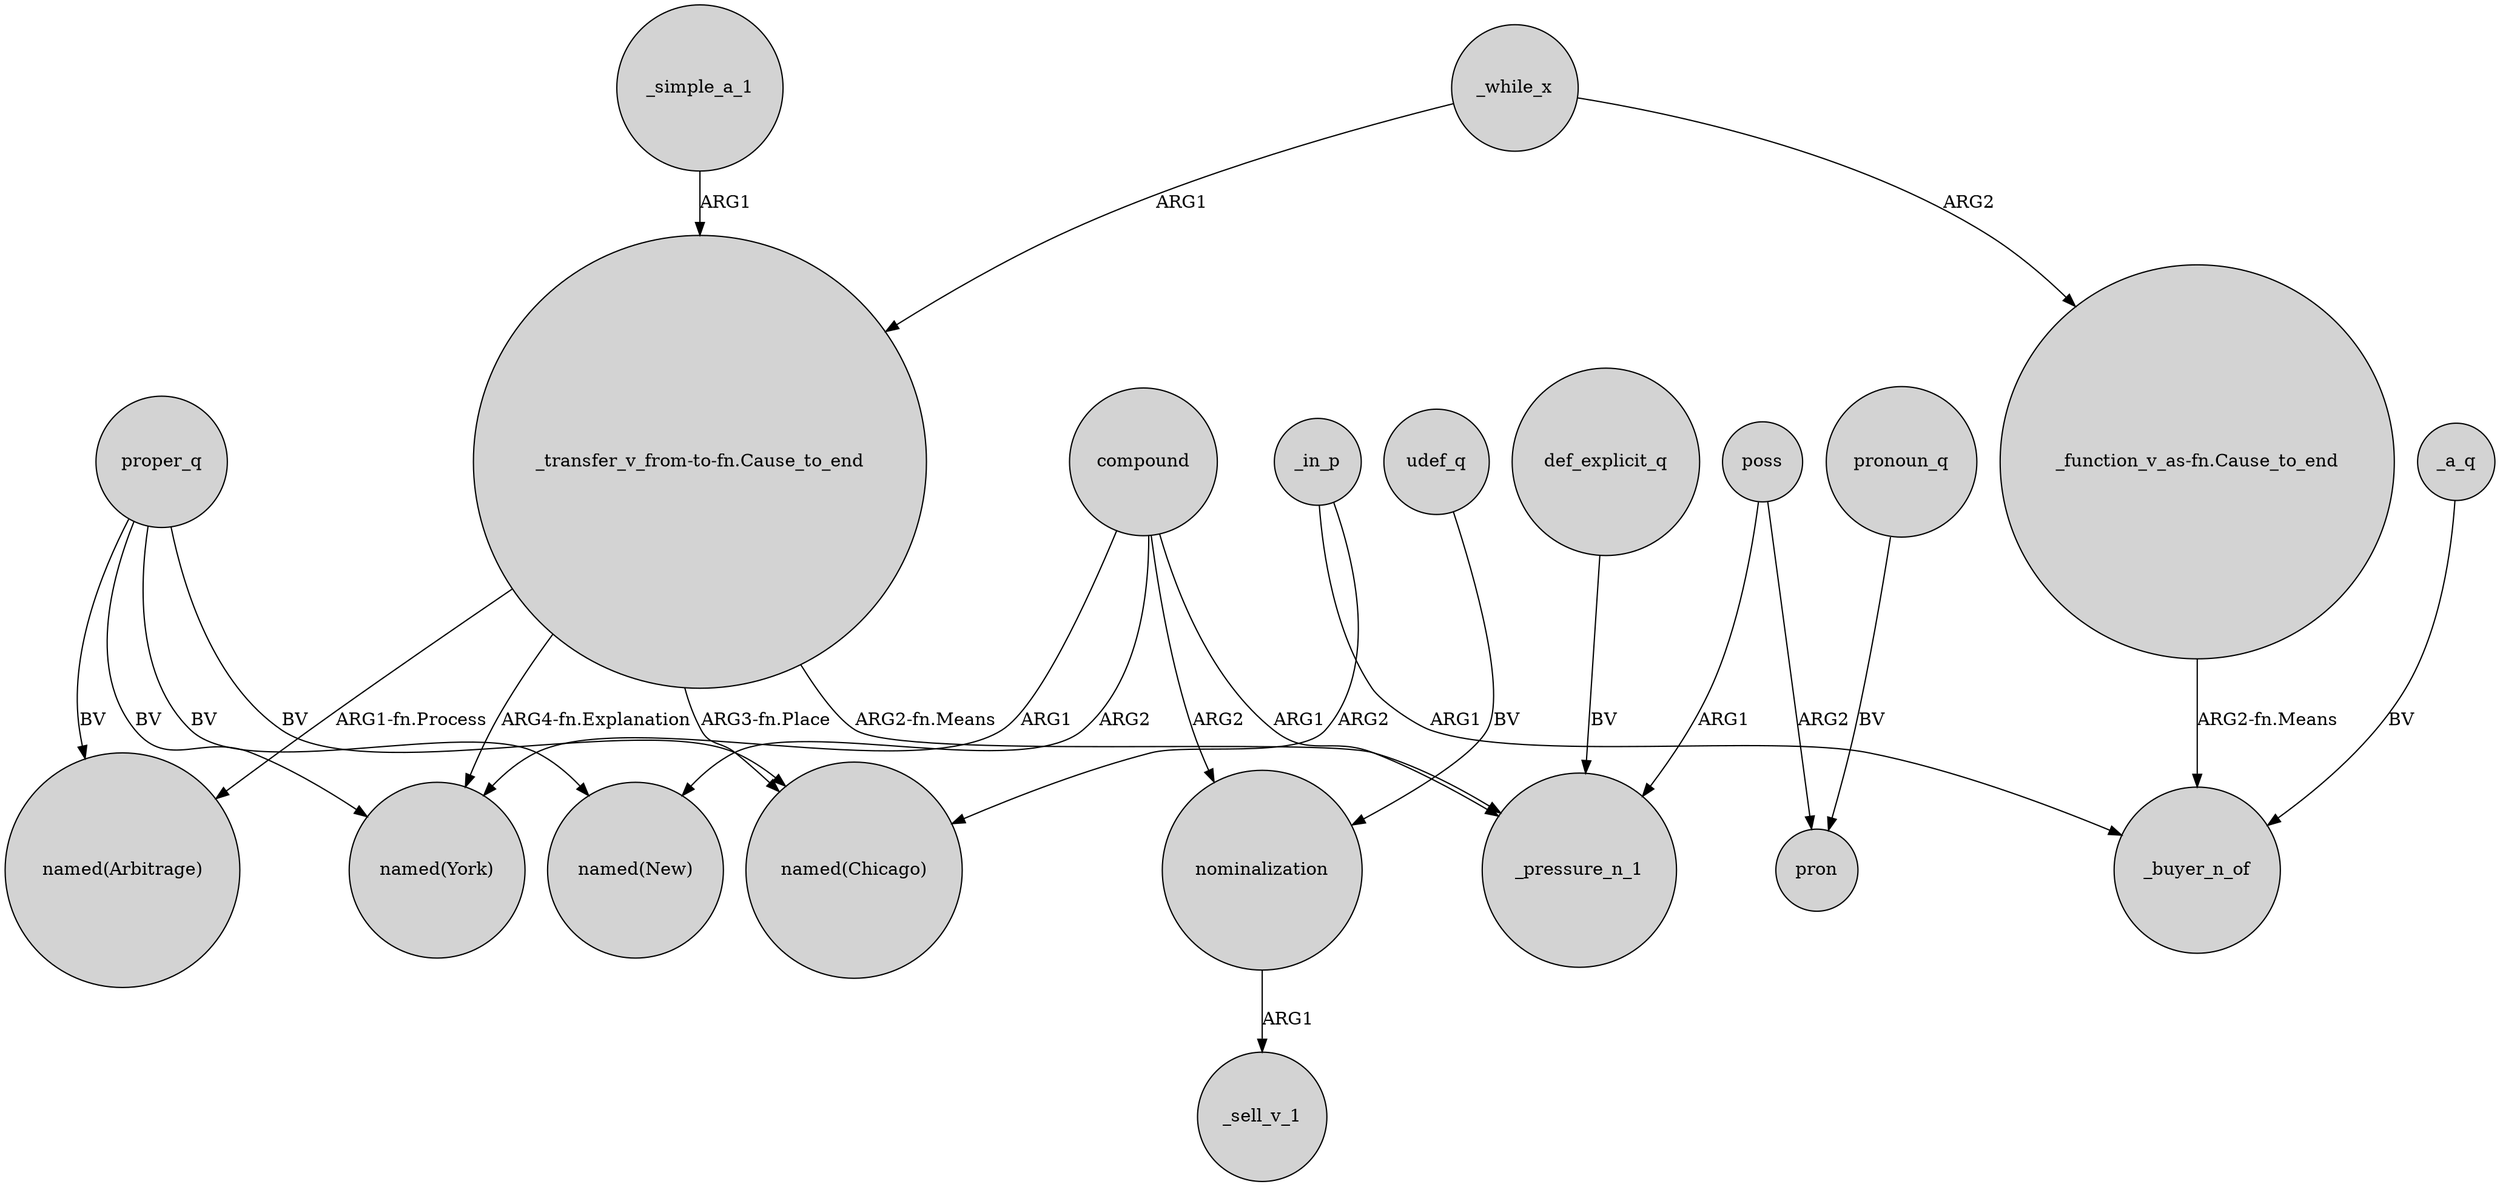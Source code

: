digraph {
	node [shape=circle style=filled]
	_in_p -> "named(Chicago)" [label=ARG2]
	"_transfer_v_from-to-fn.Cause_to_end" -> "named(Arbitrage)" [label="ARG1-fn.Process"]
	compound -> "named(New)" [label=ARG2]
	proper_q -> "named(New)" [label=BV]
	udef_q -> nominalization [label=BV]
	"_function_v_as-fn.Cause_to_end" -> _buyer_n_of [label="ARG2-fn.Means"]
	proper_q -> "named(York)" [label=BV]
	compound -> nominalization [label=ARG2]
	pronoun_q -> pron [label=BV]
	_a_q -> _buyer_n_of [label=BV]
	poss -> pron [label=ARG2]
	proper_q -> "named(Chicago)" [label=BV]
	_in_p -> _buyer_n_of [label=ARG1]
	"_transfer_v_from-to-fn.Cause_to_end" -> _pressure_n_1 [label="ARG2-fn.Means"]
	proper_q -> "named(Arbitrage)" [label=BV]
	nominalization -> _sell_v_1 [label=ARG1]
	compound -> _pressure_n_1 [label=ARG1]
	_while_x -> "_transfer_v_from-to-fn.Cause_to_end" [label=ARG1]
	compound -> "named(York)" [label=ARG1]
	"_transfer_v_from-to-fn.Cause_to_end" -> "named(Chicago)" [label="ARG3-fn.Place"]
	poss -> _pressure_n_1 [label=ARG1]
	_while_x -> "_function_v_as-fn.Cause_to_end" [label=ARG2]
	_simple_a_1 -> "_transfer_v_from-to-fn.Cause_to_end" [label=ARG1]
	def_explicit_q -> _pressure_n_1 [label=BV]
	"_transfer_v_from-to-fn.Cause_to_end" -> "named(York)" [label="ARG4-fn.Explanation"]
}
